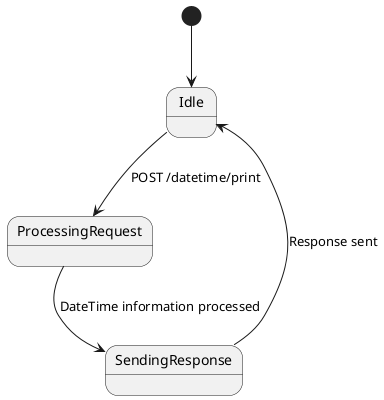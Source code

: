 @startuml
[*] --> Idle
Idle --> ProcessingRequest : POST /datetime/print
ProcessingRequest --> SendingResponse : DateTime information processed
SendingResponse --> Idle : Response sent
@enduml

